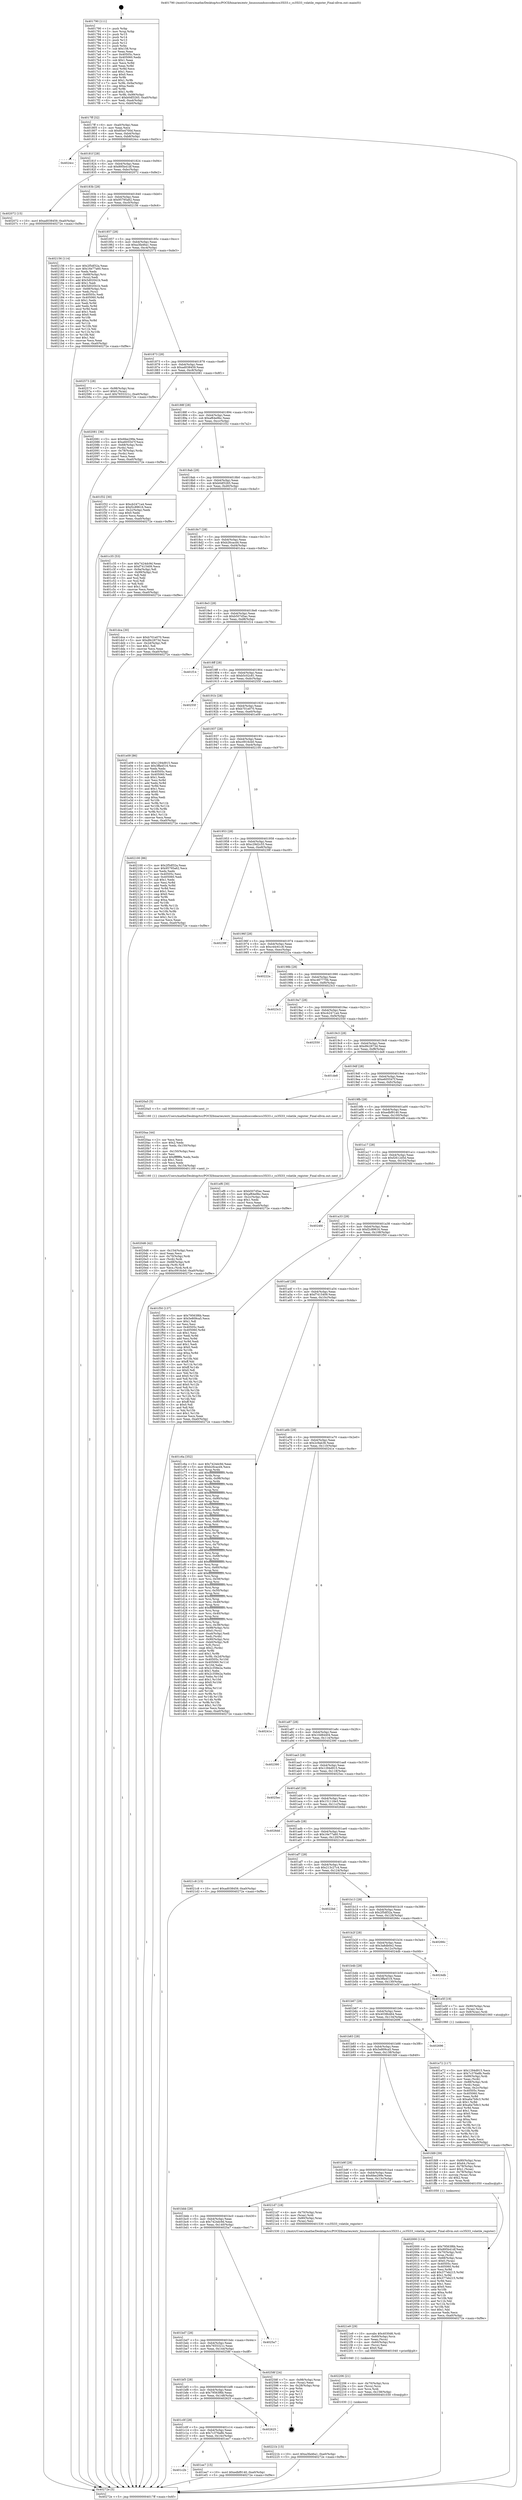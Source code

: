 digraph "0x401790" {
  label = "0x401790 (/mnt/c/Users/mathe/Desktop/tcc/POCII/binaries/extr_linuxsoundsoccodecscs35l33.c_cs35l33_volatile_register_Final-ollvm.out::main(0))"
  labelloc = "t"
  node[shape=record]

  Entry [label="",width=0.3,height=0.3,shape=circle,fillcolor=black,style=filled]
  "0x4017ff" [label="{
     0x4017ff [32]\l
     | [instrs]\l
     &nbsp;&nbsp;0x4017ff \<+6\>: mov -0xa0(%rbp),%eax\l
     &nbsp;&nbsp;0x401805 \<+2\>: mov %eax,%ecx\l
     &nbsp;&nbsp;0x401807 \<+6\>: sub $0x85e4700d,%ecx\l
     &nbsp;&nbsp;0x40180d \<+6\>: mov %eax,-0xb4(%rbp)\l
     &nbsp;&nbsp;0x401813 \<+6\>: mov %ecx,-0xb8(%rbp)\l
     &nbsp;&nbsp;0x401819 \<+6\>: je 00000000004024cc \<main+0xd3c\>\l
  }"]
  "0x4024cc" [label="{
     0x4024cc\l
  }", style=dashed]
  "0x40181f" [label="{
     0x40181f [28]\l
     | [instrs]\l
     &nbsp;&nbsp;0x40181f \<+5\>: jmp 0000000000401824 \<main+0x94\>\l
     &nbsp;&nbsp;0x401824 \<+6\>: mov -0xb4(%rbp),%eax\l
     &nbsp;&nbsp;0x40182a \<+5\>: sub $0x895b41df,%eax\l
     &nbsp;&nbsp;0x40182f \<+6\>: mov %eax,-0xbc(%rbp)\l
     &nbsp;&nbsp;0x401835 \<+6\>: je 0000000000402072 \<main+0x8e2\>\l
  }"]
  Exit [label="",width=0.3,height=0.3,shape=circle,fillcolor=black,style=filled,peripheries=2]
  "0x402072" [label="{
     0x402072 [15]\l
     | [instrs]\l
     &nbsp;&nbsp;0x402072 \<+10\>: movl $0xad038459,-0xa0(%rbp)\l
     &nbsp;&nbsp;0x40207c \<+5\>: jmp 000000000040272e \<main+0xf9e\>\l
  }"]
  "0x40183b" [label="{
     0x40183b [28]\l
     | [instrs]\l
     &nbsp;&nbsp;0x40183b \<+5\>: jmp 0000000000401840 \<main+0xb0\>\l
     &nbsp;&nbsp;0x401840 \<+6\>: mov -0xb4(%rbp),%eax\l
     &nbsp;&nbsp;0x401846 \<+5\>: sub $0x95795a62,%eax\l
     &nbsp;&nbsp;0x40184b \<+6\>: mov %eax,-0xc0(%rbp)\l
     &nbsp;&nbsp;0x401851 \<+6\>: je 0000000000402156 \<main+0x9c6\>\l
  }"]
  "0x40221b" [label="{
     0x40221b [15]\l
     | [instrs]\l
     &nbsp;&nbsp;0x40221b \<+10\>: movl $0xa3fa46a1,-0xa0(%rbp)\l
     &nbsp;&nbsp;0x402225 \<+5\>: jmp 000000000040272e \<main+0xf9e\>\l
  }"]
  "0x402156" [label="{
     0x402156 [114]\l
     | [instrs]\l
     &nbsp;&nbsp;0x402156 \<+5\>: mov $0x2f5df32a,%eax\l
     &nbsp;&nbsp;0x40215b \<+5\>: mov $0x16e77a60,%ecx\l
     &nbsp;&nbsp;0x402160 \<+2\>: xor %edx,%edx\l
     &nbsp;&nbsp;0x402162 \<+4\>: mov -0x68(%rbp),%rsi\l
     &nbsp;&nbsp;0x402166 \<+2\>: mov (%rsi),%edi\l
     &nbsp;&nbsp;0x402168 \<+6\>: add $0x5d02041b,%edi\l
     &nbsp;&nbsp;0x40216e \<+3\>: add $0x1,%edi\l
     &nbsp;&nbsp;0x402171 \<+6\>: sub $0x5d02041b,%edi\l
     &nbsp;&nbsp;0x402177 \<+4\>: mov -0x68(%rbp),%rsi\l
     &nbsp;&nbsp;0x40217b \<+2\>: mov %edi,(%rsi)\l
     &nbsp;&nbsp;0x40217d \<+7\>: mov 0x40505c,%edi\l
     &nbsp;&nbsp;0x402184 \<+8\>: mov 0x405060,%r8d\l
     &nbsp;&nbsp;0x40218c \<+3\>: sub $0x1,%edx\l
     &nbsp;&nbsp;0x40218f \<+3\>: mov %edi,%r9d\l
     &nbsp;&nbsp;0x402192 \<+3\>: add %edx,%r9d\l
     &nbsp;&nbsp;0x402195 \<+4\>: imul %r9d,%edi\l
     &nbsp;&nbsp;0x402199 \<+3\>: and $0x1,%edi\l
     &nbsp;&nbsp;0x40219c \<+3\>: cmp $0x0,%edi\l
     &nbsp;&nbsp;0x40219f \<+4\>: sete %r10b\l
     &nbsp;&nbsp;0x4021a3 \<+4\>: cmp $0xa,%r8d\l
     &nbsp;&nbsp;0x4021a7 \<+4\>: setl %r11b\l
     &nbsp;&nbsp;0x4021ab \<+3\>: mov %r10b,%bl\l
     &nbsp;&nbsp;0x4021ae \<+3\>: and %r11b,%bl\l
     &nbsp;&nbsp;0x4021b1 \<+3\>: xor %r11b,%r10b\l
     &nbsp;&nbsp;0x4021b4 \<+3\>: or %r10b,%bl\l
     &nbsp;&nbsp;0x4021b7 \<+3\>: test $0x1,%bl\l
     &nbsp;&nbsp;0x4021ba \<+3\>: cmovne %ecx,%eax\l
     &nbsp;&nbsp;0x4021bd \<+6\>: mov %eax,-0xa0(%rbp)\l
     &nbsp;&nbsp;0x4021c3 \<+5\>: jmp 000000000040272e \<main+0xf9e\>\l
  }"]
  "0x401857" [label="{
     0x401857 [28]\l
     | [instrs]\l
     &nbsp;&nbsp;0x401857 \<+5\>: jmp 000000000040185c \<main+0xcc\>\l
     &nbsp;&nbsp;0x40185c \<+6\>: mov -0xb4(%rbp),%eax\l
     &nbsp;&nbsp;0x401862 \<+5\>: sub $0xa3fa46a1,%eax\l
     &nbsp;&nbsp;0x401867 \<+6\>: mov %eax,-0xc4(%rbp)\l
     &nbsp;&nbsp;0x40186d \<+6\>: je 0000000000402573 \<main+0xde3\>\l
  }"]
  "0x402206" [label="{
     0x402206 [21]\l
     | [instrs]\l
     &nbsp;&nbsp;0x402206 \<+4\>: mov -0x70(%rbp),%rcx\l
     &nbsp;&nbsp;0x40220a \<+3\>: mov (%rcx),%rcx\l
     &nbsp;&nbsp;0x40220d \<+3\>: mov %rcx,%rdi\l
     &nbsp;&nbsp;0x402210 \<+6\>: mov %eax,-0x158(%rbp)\l
     &nbsp;&nbsp;0x402216 \<+5\>: call 0000000000401030 \<free@plt\>\l
     | [calls]\l
     &nbsp;&nbsp;0x401030 \{1\} (unknown)\l
  }"]
  "0x402573" [label="{
     0x402573 [28]\l
     | [instrs]\l
     &nbsp;&nbsp;0x402573 \<+7\>: mov -0x98(%rbp),%rax\l
     &nbsp;&nbsp;0x40257a \<+6\>: movl $0x0,(%rax)\l
     &nbsp;&nbsp;0x402580 \<+10\>: movl $0x7655321c,-0xa0(%rbp)\l
     &nbsp;&nbsp;0x40258a \<+5\>: jmp 000000000040272e \<main+0xf9e\>\l
  }"]
  "0x401873" [label="{
     0x401873 [28]\l
     | [instrs]\l
     &nbsp;&nbsp;0x401873 \<+5\>: jmp 0000000000401878 \<main+0xe8\>\l
     &nbsp;&nbsp;0x401878 \<+6\>: mov -0xb4(%rbp),%eax\l
     &nbsp;&nbsp;0x40187e \<+5\>: sub $0xad038459,%eax\l
     &nbsp;&nbsp;0x401883 \<+6\>: mov %eax,-0xc8(%rbp)\l
     &nbsp;&nbsp;0x401889 \<+6\>: je 0000000000402081 \<main+0x8f1\>\l
  }"]
  "0x4021e9" [label="{
     0x4021e9 [29]\l
     | [instrs]\l
     &nbsp;&nbsp;0x4021e9 \<+10\>: movabs $0x4030d6,%rdi\l
     &nbsp;&nbsp;0x4021f3 \<+4\>: mov -0x60(%rbp),%rcx\l
     &nbsp;&nbsp;0x4021f7 \<+2\>: mov %eax,(%rcx)\l
     &nbsp;&nbsp;0x4021f9 \<+4\>: mov -0x60(%rbp),%rcx\l
     &nbsp;&nbsp;0x4021fd \<+2\>: mov (%rcx),%esi\l
     &nbsp;&nbsp;0x4021ff \<+2\>: mov $0x0,%al\l
     &nbsp;&nbsp;0x402201 \<+5\>: call 0000000000401040 \<printf@plt\>\l
     | [calls]\l
     &nbsp;&nbsp;0x401040 \{1\} (unknown)\l
  }"]
  "0x402081" [label="{
     0x402081 [36]\l
     | [instrs]\l
     &nbsp;&nbsp;0x402081 \<+5\>: mov $0x6fee299e,%eax\l
     &nbsp;&nbsp;0x402086 \<+5\>: mov $0xe605547f,%ecx\l
     &nbsp;&nbsp;0x40208b \<+4\>: mov -0x68(%rbp),%rdx\l
     &nbsp;&nbsp;0x40208f \<+2\>: mov (%rdx),%esi\l
     &nbsp;&nbsp;0x402091 \<+4\>: mov -0x78(%rbp),%rdx\l
     &nbsp;&nbsp;0x402095 \<+2\>: cmp (%rdx),%esi\l
     &nbsp;&nbsp;0x402097 \<+3\>: cmovl %ecx,%eax\l
     &nbsp;&nbsp;0x40209a \<+6\>: mov %eax,-0xa0(%rbp)\l
     &nbsp;&nbsp;0x4020a0 \<+5\>: jmp 000000000040272e \<main+0xf9e\>\l
  }"]
  "0x40188f" [label="{
     0x40188f [28]\l
     | [instrs]\l
     &nbsp;&nbsp;0x40188f \<+5\>: jmp 0000000000401894 \<main+0x104\>\l
     &nbsp;&nbsp;0x401894 \<+6\>: mov -0xb4(%rbp),%eax\l
     &nbsp;&nbsp;0x40189a \<+5\>: sub $0xaf64e9bc,%eax\l
     &nbsp;&nbsp;0x40189f \<+6\>: mov %eax,-0xcc(%rbp)\l
     &nbsp;&nbsp;0x4018a5 \<+6\>: je 0000000000401f32 \<main+0x7a2\>\l
  }"]
  "0x4020d6" [label="{
     0x4020d6 [42]\l
     | [instrs]\l
     &nbsp;&nbsp;0x4020d6 \<+6\>: mov -0x154(%rbp),%ecx\l
     &nbsp;&nbsp;0x4020dc \<+3\>: imul %eax,%ecx\l
     &nbsp;&nbsp;0x4020df \<+4\>: mov -0x70(%rbp),%rdi\l
     &nbsp;&nbsp;0x4020e3 \<+3\>: mov (%rdi),%rdi\l
     &nbsp;&nbsp;0x4020e6 \<+4\>: mov -0x68(%rbp),%r8\l
     &nbsp;&nbsp;0x4020ea \<+3\>: movslq (%r8),%r8\l
     &nbsp;&nbsp;0x4020ed \<+4\>: mov %ecx,(%rdi,%r8,4)\l
     &nbsp;&nbsp;0x4020f1 \<+10\>: movl $0xc0916cb0,-0xa0(%rbp)\l
     &nbsp;&nbsp;0x4020fb \<+5\>: jmp 000000000040272e \<main+0xf9e\>\l
  }"]
  "0x401f32" [label="{
     0x401f32 [30]\l
     | [instrs]\l
     &nbsp;&nbsp;0x401f32 \<+5\>: mov $0xcb2471a4,%eax\l
     &nbsp;&nbsp;0x401f37 \<+5\>: mov $0xf2c89616,%ecx\l
     &nbsp;&nbsp;0x401f3c \<+3\>: mov -0x2c(%rbp),%edx\l
     &nbsp;&nbsp;0x401f3f \<+3\>: cmp $0x0,%edx\l
     &nbsp;&nbsp;0x401f42 \<+3\>: cmove %ecx,%eax\l
     &nbsp;&nbsp;0x401f45 \<+6\>: mov %eax,-0xa0(%rbp)\l
     &nbsp;&nbsp;0x401f4b \<+5\>: jmp 000000000040272e \<main+0xf9e\>\l
  }"]
  "0x4018ab" [label="{
     0x4018ab [28]\l
     | [instrs]\l
     &nbsp;&nbsp;0x4018ab \<+5\>: jmp 00000000004018b0 \<main+0x120\>\l
     &nbsp;&nbsp;0x4018b0 \<+6\>: mov -0xb4(%rbp),%eax\l
     &nbsp;&nbsp;0x4018b6 \<+5\>: sub $0xb0df3265,%eax\l
     &nbsp;&nbsp;0x4018bb \<+6\>: mov %eax,-0xd0(%rbp)\l
     &nbsp;&nbsp;0x4018c1 \<+6\>: je 0000000000401c35 \<main+0x4a5\>\l
  }"]
  "0x4020aa" [label="{
     0x4020aa [44]\l
     | [instrs]\l
     &nbsp;&nbsp;0x4020aa \<+2\>: xor %ecx,%ecx\l
     &nbsp;&nbsp;0x4020ac \<+5\>: mov $0x2,%edx\l
     &nbsp;&nbsp;0x4020b1 \<+6\>: mov %edx,-0x150(%rbp)\l
     &nbsp;&nbsp;0x4020b7 \<+1\>: cltd\l
     &nbsp;&nbsp;0x4020b8 \<+6\>: mov -0x150(%rbp),%esi\l
     &nbsp;&nbsp;0x4020be \<+2\>: idiv %esi\l
     &nbsp;&nbsp;0x4020c0 \<+6\>: imul $0xfffffffe,%edx,%edx\l
     &nbsp;&nbsp;0x4020c6 \<+3\>: sub $0x1,%ecx\l
     &nbsp;&nbsp;0x4020c9 \<+2\>: sub %ecx,%edx\l
     &nbsp;&nbsp;0x4020cb \<+6\>: mov %edx,-0x154(%rbp)\l
     &nbsp;&nbsp;0x4020d1 \<+5\>: call 0000000000401160 \<next_i\>\l
     | [calls]\l
     &nbsp;&nbsp;0x401160 \{1\} (/mnt/c/Users/mathe/Desktop/tcc/POCII/binaries/extr_linuxsoundsoccodecscs35l33.c_cs35l33_volatile_register_Final-ollvm.out::next_i)\l
  }"]
  "0x401c35" [label="{
     0x401c35 [53]\l
     | [instrs]\l
     &nbsp;&nbsp;0x401c35 \<+5\>: mov $0x7424dc9d,%eax\l
     &nbsp;&nbsp;0x401c3a \<+5\>: mov $0xf7415409,%ecx\l
     &nbsp;&nbsp;0x401c3f \<+6\>: mov -0x9a(%rbp),%dl\l
     &nbsp;&nbsp;0x401c45 \<+7\>: mov -0x99(%rbp),%sil\l
     &nbsp;&nbsp;0x401c4c \<+3\>: mov %dl,%dil\l
     &nbsp;&nbsp;0x401c4f \<+3\>: and %sil,%dil\l
     &nbsp;&nbsp;0x401c52 \<+3\>: xor %sil,%dl\l
     &nbsp;&nbsp;0x401c55 \<+3\>: or %dl,%dil\l
     &nbsp;&nbsp;0x401c58 \<+4\>: test $0x1,%dil\l
     &nbsp;&nbsp;0x401c5c \<+3\>: cmovne %ecx,%eax\l
     &nbsp;&nbsp;0x401c5f \<+6\>: mov %eax,-0xa0(%rbp)\l
     &nbsp;&nbsp;0x401c65 \<+5\>: jmp 000000000040272e \<main+0xf9e\>\l
  }"]
  "0x4018c7" [label="{
     0x4018c7 [28]\l
     | [instrs]\l
     &nbsp;&nbsp;0x4018c7 \<+5\>: jmp 00000000004018cc \<main+0x13c\>\l
     &nbsp;&nbsp;0x4018cc \<+6\>: mov -0xb4(%rbp),%eax\l
     &nbsp;&nbsp;0x4018d2 \<+5\>: sub $0xb26cacd4,%eax\l
     &nbsp;&nbsp;0x4018d7 \<+6\>: mov %eax,-0xd4(%rbp)\l
     &nbsp;&nbsp;0x4018dd \<+6\>: je 0000000000401dca \<main+0x63a\>\l
  }"]
  "0x40272e" [label="{
     0x40272e [5]\l
     | [instrs]\l
     &nbsp;&nbsp;0x40272e \<+5\>: jmp 00000000004017ff \<main+0x6f\>\l
  }"]
  "0x401790" [label="{
     0x401790 [111]\l
     | [instrs]\l
     &nbsp;&nbsp;0x401790 \<+1\>: push %rbp\l
     &nbsp;&nbsp;0x401791 \<+3\>: mov %rsp,%rbp\l
     &nbsp;&nbsp;0x401794 \<+2\>: push %r15\l
     &nbsp;&nbsp;0x401796 \<+2\>: push %r14\l
     &nbsp;&nbsp;0x401798 \<+2\>: push %r13\l
     &nbsp;&nbsp;0x40179a \<+2\>: push %r12\l
     &nbsp;&nbsp;0x40179c \<+1\>: push %rbx\l
     &nbsp;&nbsp;0x40179d \<+7\>: sub $0x158,%rsp\l
     &nbsp;&nbsp;0x4017a4 \<+2\>: xor %eax,%eax\l
     &nbsp;&nbsp;0x4017a6 \<+7\>: mov 0x40505c,%ecx\l
     &nbsp;&nbsp;0x4017ad \<+7\>: mov 0x405060,%edx\l
     &nbsp;&nbsp;0x4017b4 \<+3\>: sub $0x1,%eax\l
     &nbsp;&nbsp;0x4017b7 \<+3\>: mov %ecx,%r8d\l
     &nbsp;&nbsp;0x4017ba \<+3\>: add %eax,%r8d\l
     &nbsp;&nbsp;0x4017bd \<+4\>: imul %r8d,%ecx\l
     &nbsp;&nbsp;0x4017c1 \<+3\>: and $0x1,%ecx\l
     &nbsp;&nbsp;0x4017c4 \<+3\>: cmp $0x0,%ecx\l
     &nbsp;&nbsp;0x4017c7 \<+4\>: sete %r9b\l
     &nbsp;&nbsp;0x4017cb \<+4\>: and $0x1,%r9b\l
     &nbsp;&nbsp;0x4017cf \<+7\>: mov %r9b,-0x9a(%rbp)\l
     &nbsp;&nbsp;0x4017d6 \<+3\>: cmp $0xa,%edx\l
     &nbsp;&nbsp;0x4017d9 \<+4\>: setl %r9b\l
     &nbsp;&nbsp;0x4017dd \<+4\>: and $0x1,%r9b\l
     &nbsp;&nbsp;0x4017e1 \<+7\>: mov %r9b,-0x99(%rbp)\l
     &nbsp;&nbsp;0x4017e8 \<+10\>: movl $0xb0df3265,-0xa0(%rbp)\l
     &nbsp;&nbsp;0x4017f2 \<+6\>: mov %edi,-0xa4(%rbp)\l
     &nbsp;&nbsp;0x4017f8 \<+7\>: mov %rsi,-0xb0(%rbp)\l
  }"]
  "0x402000" [label="{
     0x402000 [114]\l
     | [instrs]\l
     &nbsp;&nbsp;0x402000 \<+5\>: mov $0x79563f6b,%ecx\l
     &nbsp;&nbsp;0x402005 \<+5\>: mov $0x895b41df,%edx\l
     &nbsp;&nbsp;0x40200a \<+4\>: mov -0x70(%rbp),%rdi\l
     &nbsp;&nbsp;0x40200e \<+3\>: mov %rax,(%rdi)\l
     &nbsp;&nbsp;0x402011 \<+4\>: mov -0x68(%rbp),%rax\l
     &nbsp;&nbsp;0x402015 \<+6\>: movl $0x0,(%rax)\l
     &nbsp;&nbsp;0x40201b \<+7\>: mov 0x40505c,%esi\l
     &nbsp;&nbsp;0x402022 \<+8\>: mov 0x405060,%r8d\l
     &nbsp;&nbsp;0x40202a \<+3\>: mov %esi,%r9d\l
     &nbsp;&nbsp;0x40202d \<+7\>: add $0x377eb215,%r9d\l
     &nbsp;&nbsp;0x402034 \<+4\>: sub $0x1,%r9d\l
     &nbsp;&nbsp;0x402038 \<+7\>: sub $0x377eb215,%r9d\l
     &nbsp;&nbsp;0x40203f \<+4\>: imul %r9d,%esi\l
     &nbsp;&nbsp;0x402043 \<+3\>: and $0x1,%esi\l
     &nbsp;&nbsp;0x402046 \<+3\>: cmp $0x0,%esi\l
     &nbsp;&nbsp;0x402049 \<+4\>: sete %r10b\l
     &nbsp;&nbsp;0x40204d \<+4\>: cmp $0xa,%r8d\l
     &nbsp;&nbsp;0x402051 \<+4\>: setl %r11b\l
     &nbsp;&nbsp;0x402055 \<+3\>: mov %r10b,%bl\l
     &nbsp;&nbsp;0x402058 \<+3\>: and %r11b,%bl\l
     &nbsp;&nbsp;0x40205b \<+3\>: xor %r11b,%r10b\l
     &nbsp;&nbsp;0x40205e \<+3\>: or %r10b,%bl\l
     &nbsp;&nbsp;0x402061 \<+3\>: test $0x1,%bl\l
     &nbsp;&nbsp;0x402064 \<+3\>: cmovne %edx,%ecx\l
     &nbsp;&nbsp;0x402067 \<+6\>: mov %ecx,-0xa0(%rbp)\l
     &nbsp;&nbsp;0x40206d \<+5\>: jmp 000000000040272e \<main+0xf9e\>\l
  }"]
  "0x401dca" [label="{
     0x401dca [30]\l
     | [instrs]\l
     &nbsp;&nbsp;0x401dca \<+5\>: mov $0xb701e070,%eax\l
     &nbsp;&nbsp;0x401dcf \<+5\>: mov $0xd9c2873d,%ecx\l
     &nbsp;&nbsp;0x401dd4 \<+3\>: mov -0x2d(%rbp),%dl\l
     &nbsp;&nbsp;0x401dd7 \<+3\>: test $0x1,%dl\l
     &nbsp;&nbsp;0x401dda \<+3\>: cmovne %ecx,%eax\l
     &nbsp;&nbsp;0x401ddd \<+6\>: mov %eax,-0xa0(%rbp)\l
     &nbsp;&nbsp;0x401de3 \<+5\>: jmp 000000000040272e \<main+0xf9e\>\l
  }"]
  "0x4018e3" [label="{
     0x4018e3 [28]\l
     | [instrs]\l
     &nbsp;&nbsp;0x4018e3 \<+5\>: jmp 00000000004018e8 \<main+0x158\>\l
     &nbsp;&nbsp;0x4018e8 \<+6\>: mov -0xb4(%rbp),%eax\l
     &nbsp;&nbsp;0x4018ee \<+5\>: sub $0xb507d5ac,%eax\l
     &nbsp;&nbsp;0x4018f3 \<+6\>: mov %eax,-0xd8(%rbp)\l
     &nbsp;&nbsp;0x4018f9 \<+6\>: je 0000000000401f14 \<main+0x784\>\l
  }"]
  "0x401c2b" [label="{
     0x401c2b\l
  }", style=dashed]
  "0x401f14" [label="{
     0x401f14\l
  }", style=dashed]
  "0x4018ff" [label="{
     0x4018ff [28]\l
     | [instrs]\l
     &nbsp;&nbsp;0x4018ff \<+5\>: jmp 0000000000401904 \<main+0x174\>\l
     &nbsp;&nbsp;0x401904 \<+6\>: mov -0xb4(%rbp),%eax\l
     &nbsp;&nbsp;0x40190a \<+5\>: sub $0xb5c02c81,%eax\l
     &nbsp;&nbsp;0x40190f \<+6\>: mov %eax,-0xdc(%rbp)\l
     &nbsp;&nbsp;0x401915 \<+6\>: je 000000000040255f \<main+0xdcf\>\l
  }"]
  "0x401ee7" [label="{
     0x401ee7 [15]\l
     | [instrs]\l
     &nbsp;&nbsp;0x401ee7 \<+10\>: movl $0xedbf9140,-0xa0(%rbp)\l
     &nbsp;&nbsp;0x401ef1 \<+5\>: jmp 000000000040272e \<main+0xf9e\>\l
  }"]
  "0x40255f" [label="{
     0x40255f\l
  }", style=dashed]
  "0x40191b" [label="{
     0x40191b [28]\l
     | [instrs]\l
     &nbsp;&nbsp;0x40191b \<+5\>: jmp 0000000000401920 \<main+0x190\>\l
     &nbsp;&nbsp;0x401920 \<+6\>: mov -0xb4(%rbp),%eax\l
     &nbsp;&nbsp;0x401926 \<+5\>: sub $0xb701e070,%eax\l
     &nbsp;&nbsp;0x40192b \<+6\>: mov %eax,-0xe0(%rbp)\l
     &nbsp;&nbsp;0x401931 \<+6\>: je 0000000000401e09 \<main+0x679\>\l
  }"]
  "0x401c0f" [label="{
     0x401c0f [28]\l
     | [instrs]\l
     &nbsp;&nbsp;0x401c0f \<+5\>: jmp 0000000000401c14 \<main+0x484\>\l
     &nbsp;&nbsp;0x401c14 \<+6\>: mov -0xb4(%rbp),%eax\l
     &nbsp;&nbsp;0x401c1a \<+5\>: sub $0x7c376a8b,%eax\l
     &nbsp;&nbsp;0x401c1f \<+6\>: mov %eax,-0x14c(%rbp)\l
     &nbsp;&nbsp;0x401c25 \<+6\>: je 0000000000401ee7 \<main+0x757\>\l
  }"]
  "0x401e09" [label="{
     0x401e09 [86]\l
     | [instrs]\l
     &nbsp;&nbsp;0x401e09 \<+5\>: mov $0x1294d915,%eax\l
     &nbsp;&nbsp;0x401e0e \<+5\>: mov $0x3ffa4516,%ecx\l
     &nbsp;&nbsp;0x401e13 \<+2\>: xor %edx,%edx\l
     &nbsp;&nbsp;0x401e15 \<+7\>: mov 0x40505c,%esi\l
     &nbsp;&nbsp;0x401e1c \<+7\>: mov 0x405060,%edi\l
     &nbsp;&nbsp;0x401e23 \<+3\>: sub $0x1,%edx\l
     &nbsp;&nbsp;0x401e26 \<+3\>: mov %esi,%r8d\l
     &nbsp;&nbsp;0x401e29 \<+3\>: add %edx,%r8d\l
     &nbsp;&nbsp;0x401e2c \<+4\>: imul %r8d,%esi\l
     &nbsp;&nbsp;0x401e30 \<+3\>: and $0x1,%esi\l
     &nbsp;&nbsp;0x401e33 \<+3\>: cmp $0x0,%esi\l
     &nbsp;&nbsp;0x401e36 \<+4\>: sete %r9b\l
     &nbsp;&nbsp;0x401e3a \<+3\>: cmp $0xa,%edi\l
     &nbsp;&nbsp;0x401e3d \<+4\>: setl %r10b\l
     &nbsp;&nbsp;0x401e41 \<+3\>: mov %r9b,%r11b\l
     &nbsp;&nbsp;0x401e44 \<+3\>: and %r10b,%r11b\l
     &nbsp;&nbsp;0x401e47 \<+3\>: xor %r10b,%r9b\l
     &nbsp;&nbsp;0x401e4a \<+3\>: or %r9b,%r11b\l
     &nbsp;&nbsp;0x401e4d \<+4\>: test $0x1,%r11b\l
     &nbsp;&nbsp;0x401e51 \<+3\>: cmovne %ecx,%eax\l
     &nbsp;&nbsp;0x401e54 \<+6\>: mov %eax,-0xa0(%rbp)\l
     &nbsp;&nbsp;0x401e5a \<+5\>: jmp 000000000040272e \<main+0xf9e\>\l
  }"]
  "0x401937" [label="{
     0x401937 [28]\l
     | [instrs]\l
     &nbsp;&nbsp;0x401937 \<+5\>: jmp 000000000040193c \<main+0x1ac\>\l
     &nbsp;&nbsp;0x40193c \<+6\>: mov -0xb4(%rbp),%eax\l
     &nbsp;&nbsp;0x401942 \<+5\>: sub $0xc0916cb0,%eax\l
     &nbsp;&nbsp;0x401947 \<+6\>: mov %eax,-0xe4(%rbp)\l
     &nbsp;&nbsp;0x40194d \<+6\>: je 0000000000402100 \<main+0x970\>\l
  }"]
  "0x402625" [label="{
     0x402625\l
  }", style=dashed]
  "0x402100" [label="{
     0x402100 [86]\l
     | [instrs]\l
     &nbsp;&nbsp;0x402100 \<+5\>: mov $0x2f5df32a,%eax\l
     &nbsp;&nbsp;0x402105 \<+5\>: mov $0x95795a62,%ecx\l
     &nbsp;&nbsp;0x40210a \<+2\>: xor %edx,%edx\l
     &nbsp;&nbsp;0x40210c \<+7\>: mov 0x40505c,%esi\l
     &nbsp;&nbsp;0x402113 \<+7\>: mov 0x405060,%edi\l
     &nbsp;&nbsp;0x40211a \<+3\>: sub $0x1,%edx\l
     &nbsp;&nbsp;0x40211d \<+3\>: mov %esi,%r8d\l
     &nbsp;&nbsp;0x402120 \<+3\>: add %edx,%r8d\l
     &nbsp;&nbsp;0x402123 \<+4\>: imul %r8d,%esi\l
     &nbsp;&nbsp;0x402127 \<+3\>: and $0x1,%esi\l
     &nbsp;&nbsp;0x40212a \<+3\>: cmp $0x0,%esi\l
     &nbsp;&nbsp;0x40212d \<+4\>: sete %r9b\l
     &nbsp;&nbsp;0x402131 \<+3\>: cmp $0xa,%edi\l
     &nbsp;&nbsp;0x402134 \<+4\>: setl %r10b\l
     &nbsp;&nbsp;0x402138 \<+3\>: mov %r9b,%r11b\l
     &nbsp;&nbsp;0x40213b \<+3\>: and %r10b,%r11b\l
     &nbsp;&nbsp;0x40213e \<+3\>: xor %r10b,%r9b\l
     &nbsp;&nbsp;0x402141 \<+3\>: or %r9b,%r11b\l
     &nbsp;&nbsp;0x402144 \<+4\>: test $0x1,%r11b\l
     &nbsp;&nbsp;0x402148 \<+3\>: cmovne %ecx,%eax\l
     &nbsp;&nbsp;0x40214b \<+6\>: mov %eax,-0xa0(%rbp)\l
     &nbsp;&nbsp;0x402151 \<+5\>: jmp 000000000040272e \<main+0xf9e\>\l
  }"]
  "0x401953" [label="{
     0x401953 [28]\l
     | [instrs]\l
     &nbsp;&nbsp;0x401953 \<+5\>: jmp 0000000000401958 \<main+0x1c8\>\l
     &nbsp;&nbsp;0x401958 \<+6\>: mov -0xb4(%rbp),%eax\l
     &nbsp;&nbsp;0x40195e \<+5\>: sub $0xc29d2c55,%eax\l
     &nbsp;&nbsp;0x401963 \<+6\>: mov %eax,-0xe8(%rbp)\l
     &nbsp;&nbsp;0x401969 \<+6\>: je 000000000040239f \<main+0xc0f\>\l
  }"]
  "0x401bf3" [label="{
     0x401bf3 [28]\l
     | [instrs]\l
     &nbsp;&nbsp;0x401bf3 \<+5\>: jmp 0000000000401bf8 \<main+0x468\>\l
     &nbsp;&nbsp;0x401bf8 \<+6\>: mov -0xb4(%rbp),%eax\l
     &nbsp;&nbsp;0x401bfe \<+5\>: sub $0x79563f6b,%eax\l
     &nbsp;&nbsp;0x401c03 \<+6\>: mov %eax,-0x148(%rbp)\l
     &nbsp;&nbsp;0x401c09 \<+6\>: je 0000000000402625 \<main+0xe95\>\l
  }"]
  "0x40239f" [label="{
     0x40239f\l
  }", style=dashed]
  "0x40196f" [label="{
     0x40196f [28]\l
     | [instrs]\l
     &nbsp;&nbsp;0x40196f \<+5\>: jmp 0000000000401974 \<main+0x1e4\>\l
     &nbsp;&nbsp;0x401974 \<+6\>: mov -0xb4(%rbp),%eax\l
     &nbsp;&nbsp;0x40197a \<+5\>: sub $0xc44c61c8,%eax\l
     &nbsp;&nbsp;0x40197f \<+6\>: mov %eax,-0xec(%rbp)\l
     &nbsp;&nbsp;0x401985 \<+6\>: je 000000000040222a \<main+0xa9a\>\l
  }"]
  "0x40258f" [label="{
     0x40258f [24]\l
     | [instrs]\l
     &nbsp;&nbsp;0x40258f \<+7\>: mov -0x98(%rbp),%rax\l
     &nbsp;&nbsp;0x402596 \<+2\>: mov (%rax),%eax\l
     &nbsp;&nbsp;0x402598 \<+4\>: lea -0x28(%rbp),%rsp\l
     &nbsp;&nbsp;0x40259c \<+1\>: pop %rbx\l
     &nbsp;&nbsp;0x40259d \<+2\>: pop %r12\l
     &nbsp;&nbsp;0x40259f \<+2\>: pop %r13\l
     &nbsp;&nbsp;0x4025a1 \<+2\>: pop %r14\l
     &nbsp;&nbsp;0x4025a3 \<+2\>: pop %r15\l
     &nbsp;&nbsp;0x4025a5 \<+1\>: pop %rbp\l
     &nbsp;&nbsp;0x4025a6 \<+1\>: ret\l
  }"]
  "0x40222a" [label="{
     0x40222a\l
  }", style=dashed]
  "0x40198b" [label="{
     0x40198b [28]\l
     | [instrs]\l
     &nbsp;&nbsp;0x40198b \<+5\>: jmp 0000000000401990 \<main+0x200\>\l
     &nbsp;&nbsp;0x401990 \<+6\>: mov -0xb4(%rbp),%eax\l
     &nbsp;&nbsp;0x401996 \<+5\>: sub $0xc467770b,%eax\l
     &nbsp;&nbsp;0x40199b \<+6\>: mov %eax,-0xf0(%rbp)\l
     &nbsp;&nbsp;0x4019a1 \<+6\>: je 00000000004023c3 \<main+0xc33\>\l
  }"]
  "0x401bd7" [label="{
     0x401bd7 [28]\l
     | [instrs]\l
     &nbsp;&nbsp;0x401bd7 \<+5\>: jmp 0000000000401bdc \<main+0x44c\>\l
     &nbsp;&nbsp;0x401bdc \<+6\>: mov -0xb4(%rbp),%eax\l
     &nbsp;&nbsp;0x401be2 \<+5\>: sub $0x7655321c,%eax\l
     &nbsp;&nbsp;0x401be7 \<+6\>: mov %eax,-0x144(%rbp)\l
     &nbsp;&nbsp;0x401bed \<+6\>: je 000000000040258f \<main+0xdff\>\l
  }"]
  "0x4023c3" [label="{
     0x4023c3\l
  }", style=dashed]
  "0x4019a7" [label="{
     0x4019a7 [28]\l
     | [instrs]\l
     &nbsp;&nbsp;0x4019a7 \<+5\>: jmp 00000000004019ac \<main+0x21c\>\l
     &nbsp;&nbsp;0x4019ac \<+6\>: mov -0xb4(%rbp),%eax\l
     &nbsp;&nbsp;0x4019b2 \<+5\>: sub $0xcb2471a4,%eax\l
     &nbsp;&nbsp;0x4019b7 \<+6\>: mov %eax,-0xf4(%rbp)\l
     &nbsp;&nbsp;0x4019bd \<+6\>: je 0000000000402550 \<main+0xdc0\>\l
  }"]
  "0x4025a7" [label="{
     0x4025a7\l
  }", style=dashed]
  "0x402550" [label="{
     0x402550\l
  }", style=dashed]
  "0x4019c3" [label="{
     0x4019c3 [28]\l
     | [instrs]\l
     &nbsp;&nbsp;0x4019c3 \<+5\>: jmp 00000000004019c8 \<main+0x238\>\l
     &nbsp;&nbsp;0x4019c8 \<+6\>: mov -0xb4(%rbp),%eax\l
     &nbsp;&nbsp;0x4019ce \<+5\>: sub $0xd9c2873d,%eax\l
     &nbsp;&nbsp;0x4019d3 \<+6\>: mov %eax,-0xf8(%rbp)\l
     &nbsp;&nbsp;0x4019d9 \<+6\>: je 0000000000401de8 \<main+0x658\>\l
  }"]
  "0x401bbb" [label="{
     0x401bbb [28]\l
     | [instrs]\l
     &nbsp;&nbsp;0x401bbb \<+5\>: jmp 0000000000401bc0 \<main+0x430\>\l
     &nbsp;&nbsp;0x401bc0 \<+6\>: mov -0xb4(%rbp),%eax\l
     &nbsp;&nbsp;0x401bc6 \<+5\>: sub $0x7424dc9d,%eax\l
     &nbsp;&nbsp;0x401bcb \<+6\>: mov %eax,-0x140(%rbp)\l
     &nbsp;&nbsp;0x401bd1 \<+6\>: je 00000000004025a7 \<main+0xe17\>\l
  }"]
  "0x401de8" [label="{
     0x401de8\l
  }", style=dashed]
  "0x4019df" [label="{
     0x4019df [28]\l
     | [instrs]\l
     &nbsp;&nbsp;0x4019df \<+5\>: jmp 00000000004019e4 \<main+0x254\>\l
     &nbsp;&nbsp;0x4019e4 \<+6\>: mov -0xb4(%rbp),%eax\l
     &nbsp;&nbsp;0x4019ea \<+5\>: sub $0xe605547f,%eax\l
     &nbsp;&nbsp;0x4019ef \<+6\>: mov %eax,-0xfc(%rbp)\l
     &nbsp;&nbsp;0x4019f5 \<+6\>: je 00000000004020a5 \<main+0x915\>\l
  }"]
  "0x4021d7" [label="{
     0x4021d7 [18]\l
     | [instrs]\l
     &nbsp;&nbsp;0x4021d7 \<+4\>: mov -0x70(%rbp),%rax\l
     &nbsp;&nbsp;0x4021db \<+3\>: mov (%rax),%rdi\l
     &nbsp;&nbsp;0x4021de \<+4\>: mov -0x80(%rbp),%rax\l
     &nbsp;&nbsp;0x4021e2 \<+2\>: mov (%rax),%esi\l
     &nbsp;&nbsp;0x4021e4 \<+5\>: call 0000000000401530 \<cs35l33_volatile_register\>\l
     | [calls]\l
     &nbsp;&nbsp;0x401530 \{1\} (/mnt/c/Users/mathe/Desktop/tcc/POCII/binaries/extr_linuxsoundsoccodecscs35l33.c_cs35l33_volatile_register_Final-ollvm.out::cs35l33_volatile_register)\l
  }"]
  "0x4020a5" [label="{
     0x4020a5 [5]\l
     | [instrs]\l
     &nbsp;&nbsp;0x4020a5 \<+5\>: call 0000000000401160 \<next_i\>\l
     | [calls]\l
     &nbsp;&nbsp;0x401160 \{1\} (/mnt/c/Users/mathe/Desktop/tcc/POCII/binaries/extr_linuxsoundsoccodecscs35l33.c_cs35l33_volatile_register_Final-ollvm.out::next_i)\l
  }"]
  "0x4019fb" [label="{
     0x4019fb [28]\l
     | [instrs]\l
     &nbsp;&nbsp;0x4019fb \<+5\>: jmp 0000000000401a00 \<main+0x270\>\l
     &nbsp;&nbsp;0x401a00 \<+6\>: mov -0xb4(%rbp),%eax\l
     &nbsp;&nbsp;0x401a06 \<+5\>: sub $0xedbf9140,%eax\l
     &nbsp;&nbsp;0x401a0b \<+6\>: mov %eax,-0x100(%rbp)\l
     &nbsp;&nbsp;0x401a11 \<+6\>: je 0000000000401ef6 \<main+0x766\>\l
  }"]
  "0x401b9f" [label="{
     0x401b9f [28]\l
     | [instrs]\l
     &nbsp;&nbsp;0x401b9f \<+5\>: jmp 0000000000401ba4 \<main+0x414\>\l
     &nbsp;&nbsp;0x401ba4 \<+6\>: mov -0xb4(%rbp),%eax\l
     &nbsp;&nbsp;0x401baa \<+5\>: sub $0x6fee299e,%eax\l
     &nbsp;&nbsp;0x401baf \<+6\>: mov %eax,-0x13c(%rbp)\l
     &nbsp;&nbsp;0x401bb5 \<+6\>: je 00000000004021d7 \<main+0xa47\>\l
  }"]
  "0x401ef6" [label="{
     0x401ef6 [30]\l
     | [instrs]\l
     &nbsp;&nbsp;0x401ef6 \<+5\>: mov $0xb507d5ac,%eax\l
     &nbsp;&nbsp;0x401efb \<+5\>: mov $0xaf64e9bc,%ecx\l
     &nbsp;&nbsp;0x401f00 \<+3\>: mov -0x2c(%rbp),%edx\l
     &nbsp;&nbsp;0x401f03 \<+3\>: cmp $0x1,%edx\l
     &nbsp;&nbsp;0x401f06 \<+3\>: cmovl %ecx,%eax\l
     &nbsp;&nbsp;0x401f09 \<+6\>: mov %eax,-0xa0(%rbp)\l
     &nbsp;&nbsp;0x401f0f \<+5\>: jmp 000000000040272e \<main+0xf9e\>\l
  }"]
  "0x401a17" [label="{
     0x401a17 [28]\l
     | [instrs]\l
     &nbsp;&nbsp;0x401a17 \<+5\>: jmp 0000000000401a1c \<main+0x28c\>\l
     &nbsp;&nbsp;0x401a1c \<+6\>: mov -0xb4(%rbp),%eax\l
     &nbsp;&nbsp;0x401a22 \<+5\>: sub $0xf2612d5d,%eax\l
     &nbsp;&nbsp;0x401a27 \<+6\>: mov %eax,-0x104(%rbp)\l
     &nbsp;&nbsp;0x401a2d \<+6\>: je 00000000004024fd \<main+0xd6d\>\l
  }"]
  "0x401fd9" [label="{
     0x401fd9 [39]\l
     | [instrs]\l
     &nbsp;&nbsp;0x401fd9 \<+4\>: mov -0x80(%rbp),%rax\l
     &nbsp;&nbsp;0x401fdd \<+6\>: movl $0x64,(%rax)\l
     &nbsp;&nbsp;0x401fe3 \<+4\>: mov -0x78(%rbp),%rax\l
     &nbsp;&nbsp;0x401fe7 \<+6\>: movl $0x1,(%rax)\l
     &nbsp;&nbsp;0x401fed \<+4\>: mov -0x78(%rbp),%rax\l
     &nbsp;&nbsp;0x401ff1 \<+3\>: movslq (%rax),%rax\l
     &nbsp;&nbsp;0x401ff4 \<+4\>: shl $0x2,%rax\l
     &nbsp;&nbsp;0x401ff8 \<+3\>: mov %rax,%rdi\l
     &nbsp;&nbsp;0x401ffb \<+5\>: call 0000000000401050 \<malloc@plt\>\l
     | [calls]\l
     &nbsp;&nbsp;0x401050 \{1\} (unknown)\l
  }"]
  "0x4024fd" [label="{
     0x4024fd\l
  }", style=dashed]
  "0x401a33" [label="{
     0x401a33 [28]\l
     | [instrs]\l
     &nbsp;&nbsp;0x401a33 \<+5\>: jmp 0000000000401a38 \<main+0x2a8\>\l
     &nbsp;&nbsp;0x401a38 \<+6\>: mov -0xb4(%rbp),%eax\l
     &nbsp;&nbsp;0x401a3e \<+5\>: sub $0xf2c89616,%eax\l
     &nbsp;&nbsp;0x401a43 \<+6\>: mov %eax,-0x108(%rbp)\l
     &nbsp;&nbsp;0x401a49 \<+6\>: je 0000000000401f50 \<main+0x7c0\>\l
  }"]
  "0x401b83" [label="{
     0x401b83 [28]\l
     | [instrs]\l
     &nbsp;&nbsp;0x401b83 \<+5\>: jmp 0000000000401b88 \<main+0x3f8\>\l
     &nbsp;&nbsp;0x401b88 \<+6\>: mov -0xb4(%rbp),%eax\l
     &nbsp;&nbsp;0x401b8e \<+5\>: sub $0x5e809ca5,%eax\l
     &nbsp;&nbsp;0x401b93 \<+6\>: mov %eax,-0x138(%rbp)\l
     &nbsp;&nbsp;0x401b99 \<+6\>: je 0000000000401fd9 \<main+0x849\>\l
  }"]
  "0x401f50" [label="{
     0x401f50 [137]\l
     | [instrs]\l
     &nbsp;&nbsp;0x401f50 \<+5\>: mov $0x79563f6b,%eax\l
     &nbsp;&nbsp;0x401f55 \<+5\>: mov $0x5e809ca5,%ecx\l
     &nbsp;&nbsp;0x401f5a \<+2\>: mov $0x1,%dl\l
     &nbsp;&nbsp;0x401f5c \<+2\>: xor %esi,%esi\l
     &nbsp;&nbsp;0x401f5e \<+7\>: mov 0x40505c,%edi\l
     &nbsp;&nbsp;0x401f65 \<+8\>: mov 0x405060,%r8d\l
     &nbsp;&nbsp;0x401f6d \<+3\>: sub $0x1,%esi\l
     &nbsp;&nbsp;0x401f70 \<+3\>: mov %edi,%r9d\l
     &nbsp;&nbsp;0x401f73 \<+3\>: add %esi,%r9d\l
     &nbsp;&nbsp;0x401f76 \<+4\>: imul %r9d,%edi\l
     &nbsp;&nbsp;0x401f7a \<+3\>: and $0x1,%edi\l
     &nbsp;&nbsp;0x401f7d \<+3\>: cmp $0x0,%edi\l
     &nbsp;&nbsp;0x401f80 \<+4\>: sete %r10b\l
     &nbsp;&nbsp;0x401f84 \<+4\>: cmp $0xa,%r8d\l
     &nbsp;&nbsp;0x401f88 \<+4\>: setl %r11b\l
     &nbsp;&nbsp;0x401f8c \<+3\>: mov %r10b,%bl\l
     &nbsp;&nbsp;0x401f8f \<+3\>: xor $0xff,%bl\l
     &nbsp;&nbsp;0x401f92 \<+3\>: mov %r11b,%r14b\l
     &nbsp;&nbsp;0x401f95 \<+4\>: xor $0xff,%r14b\l
     &nbsp;&nbsp;0x401f99 \<+3\>: xor $0x0,%dl\l
     &nbsp;&nbsp;0x401f9c \<+3\>: mov %bl,%r15b\l
     &nbsp;&nbsp;0x401f9f \<+4\>: and $0x0,%r15b\l
     &nbsp;&nbsp;0x401fa3 \<+3\>: and %dl,%r10b\l
     &nbsp;&nbsp;0x401fa6 \<+3\>: mov %r14b,%r12b\l
     &nbsp;&nbsp;0x401fa9 \<+4\>: and $0x0,%r12b\l
     &nbsp;&nbsp;0x401fad \<+3\>: and %dl,%r11b\l
     &nbsp;&nbsp;0x401fb0 \<+3\>: or %r10b,%r15b\l
     &nbsp;&nbsp;0x401fb3 \<+3\>: or %r11b,%r12b\l
     &nbsp;&nbsp;0x401fb6 \<+3\>: xor %r12b,%r15b\l
     &nbsp;&nbsp;0x401fb9 \<+3\>: or %r14b,%bl\l
     &nbsp;&nbsp;0x401fbc \<+3\>: xor $0xff,%bl\l
     &nbsp;&nbsp;0x401fbf \<+3\>: or $0x0,%dl\l
     &nbsp;&nbsp;0x401fc2 \<+2\>: and %dl,%bl\l
     &nbsp;&nbsp;0x401fc4 \<+3\>: or %bl,%r15b\l
     &nbsp;&nbsp;0x401fc7 \<+4\>: test $0x1,%r15b\l
     &nbsp;&nbsp;0x401fcb \<+3\>: cmovne %ecx,%eax\l
     &nbsp;&nbsp;0x401fce \<+6\>: mov %eax,-0xa0(%rbp)\l
     &nbsp;&nbsp;0x401fd4 \<+5\>: jmp 000000000040272e \<main+0xf9e\>\l
  }"]
  "0x401a4f" [label="{
     0x401a4f [28]\l
     | [instrs]\l
     &nbsp;&nbsp;0x401a4f \<+5\>: jmp 0000000000401a54 \<main+0x2c4\>\l
     &nbsp;&nbsp;0x401a54 \<+6\>: mov -0xb4(%rbp),%eax\l
     &nbsp;&nbsp;0x401a5a \<+5\>: sub $0xf7415409,%eax\l
     &nbsp;&nbsp;0x401a5f \<+6\>: mov %eax,-0x10c(%rbp)\l
     &nbsp;&nbsp;0x401a65 \<+6\>: je 0000000000401c6a \<main+0x4da\>\l
  }"]
  "0x402696" [label="{
     0x402696\l
  }", style=dashed]
  "0x401c6a" [label="{
     0x401c6a [352]\l
     | [instrs]\l
     &nbsp;&nbsp;0x401c6a \<+5\>: mov $0x7424dc9d,%eax\l
     &nbsp;&nbsp;0x401c6f \<+5\>: mov $0xb26cacd4,%ecx\l
     &nbsp;&nbsp;0x401c74 \<+3\>: mov %rsp,%rdx\l
     &nbsp;&nbsp;0x401c77 \<+4\>: add $0xfffffffffffffff0,%rdx\l
     &nbsp;&nbsp;0x401c7b \<+3\>: mov %rdx,%rsp\l
     &nbsp;&nbsp;0x401c7e \<+7\>: mov %rdx,-0x98(%rbp)\l
     &nbsp;&nbsp;0x401c85 \<+3\>: mov %rsp,%rdx\l
     &nbsp;&nbsp;0x401c88 \<+4\>: add $0xfffffffffffffff0,%rdx\l
     &nbsp;&nbsp;0x401c8c \<+3\>: mov %rdx,%rsp\l
     &nbsp;&nbsp;0x401c8f \<+3\>: mov %rsp,%rsi\l
     &nbsp;&nbsp;0x401c92 \<+4\>: add $0xfffffffffffffff0,%rsi\l
     &nbsp;&nbsp;0x401c96 \<+3\>: mov %rsi,%rsp\l
     &nbsp;&nbsp;0x401c99 \<+7\>: mov %rsi,-0x90(%rbp)\l
     &nbsp;&nbsp;0x401ca0 \<+3\>: mov %rsp,%rsi\l
     &nbsp;&nbsp;0x401ca3 \<+4\>: add $0xfffffffffffffff0,%rsi\l
     &nbsp;&nbsp;0x401ca7 \<+3\>: mov %rsi,%rsp\l
     &nbsp;&nbsp;0x401caa \<+7\>: mov %rsi,-0x88(%rbp)\l
     &nbsp;&nbsp;0x401cb1 \<+3\>: mov %rsp,%rsi\l
     &nbsp;&nbsp;0x401cb4 \<+4\>: add $0xfffffffffffffff0,%rsi\l
     &nbsp;&nbsp;0x401cb8 \<+3\>: mov %rsi,%rsp\l
     &nbsp;&nbsp;0x401cbb \<+4\>: mov %rsi,-0x80(%rbp)\l
     &nbsp;&nbsp;0x401cbf \<+3\>: mov %rsp,%rsi\l
     &nbsp;&nbsp;0x401cc2 \<+4\>: add $0xfffffffffffffff0,%rsi\l
     &nbsp;&nbsp;0x401cc6 \<+3\>: mov %rsi,%rsp\l
     &nbsp;&nbsp;0x401cc9 \<+4\>: mov %rsi,-0x78(%rbp)\l
     &nbsp;&nbsp;0x401ccd \<+3\>: mov %rsp,%rsi\l
     &nbsp;&nbsp;0x401cd0 \<+4\>: add $0xfffffffffffffff0,%rsi\l
     &nbsp;&nbsp;0x401cd4 \<+3\>: mov %rsi,%rsp\l
     &nbsp;&nbsp;0x401cd7 \<+4\>: mov %rsi,-0x70(%rbp)\l
     &nbsp;&nbsp;0x401cdb \<+3\>: mov %rsp,%rsi\l
     &nbsp;&nbsp;0x401cde \<+4\>: add $0xfffffffffffffff0,%rsi\l
     &nbsp;&nbsp;0x401ce2 \<+3\>: mov %rsi,%rsp\l
     &nbsp;&nbsp;0x401ce5 \<+4\>: mov %rsi,-0x68(%rbp)\l
     &nbsp;&nbsp;0x401ce9 \<+3\>: mov %rsp,%rsi\l
     &nbsp;&nbsp;0x401cec \<+4\>: add $0xfffffffffffffff0,%rsi\l
     &nbsp;&nbsp;0x401cf0 \<+3\>: mov %rsi,%rsp\l
     &nbsp;&nbsp;0x401cf3 \<+4\>: mov %rsi,-0x60(%rbp)\l
     &nbsp;&nbsp;0x401cf7 \<+3\>: mov %rsp,%rsi\l
     &nbsp;&nbsp;0x401cfa \<+4\>: add $0xfffffffffffffff0,%rsi\l
     &nbsp;&nbsp;0x401cfe \<+3\>: mov %rsi,%rsp\l
     &nbsp;&nbsp;0x401d01 \<+4\>: mov %rsi,-0x58(%rbp)\l
     &nbsp;&nbsp;0x401d05 \<+3\>: mov %rsp,%rsi\l
     &nbsp;&nbsp;0x401d08 \<+4\>: add $0xfffffffffffffff0,%rsi\l
     &nbsp;&nbsp;0x401d0c \<+3\>: mov %rsi,%rsp\l
     &nbsp;&nbsp;0x401d0f \<+4\>: mov %rsi,-0x50(%rbp)\l
     &nbsp;&nbsp;0x401d13 \<+3\>: mov %rsp,%rsi\l
     &nbsp;&nbsp;0x401d16 \<+4\>: add $0xfffffffffffffff0,%rsi\l
     &nbsp;&nbsp;0x401d1a \<+3\>: mov %rsi,%rsp\l
     &nbsp;&nbsp;0x401d1d \<+4\>: mov %rsi,-0x48(%rbp)\l
     &nbsp;&nbsp;0x401d21 \<+3\>: mov %rsp,%rsi\l
     &nbsp;&nbsp;0x401d24 \<+4\>: add $0xfffffffffffffff0,%rsi\l
     &nbsp;&nbsp;0x401d28 \<+3\>: mov %rsi,%rsp\l
     &nbsp;&nbsp;0x401d2b \<+4\>: mov %rsi,-0x40(%rbp)\l
     &nbsp;&nbsp;0x401d2f \<+3\>: mov %rsp,%rsi\l
     &nbsp;&nbsp;0x401d32 \<+4\>: add $0xfffffffffffffff0,%rsi\l
     &nbsp;&nbsp;0x401d36 \<+3\>: mov %rsi,%rsp\l
     &nbsp;&nbsp;0x401d39 \<+4\>: mov %rsi,-0x38(%rbp)\l
     &nbsp;&nbsp;0x401d3d \<+7\>: mov -0x98(%rbp),%rsi\l
     &nbsp;&nbsp;0x401d44 \<+6\>: movl $0x0,(%rsi)\l
     &nbsp;&nbsp;0x401d4a \<+6\>: mov -0xa4(%rbp),%edi\l
     &nbsp;&nbsp;0x401d50 \<+2\>: mov %edi,(%rdx)\l
     &nbsp;&nbsp;0x401d52 \<+7\>: mov -0x90(%rbp),%rsi\l
     &nbsp;&nbsp;0x401d59 \<+7\>: mov -0xb0(%rbp),%r8\l
     &nbsp;&nbsp;0x401d60 \<+3\>: mov %r8,(%rsi)\l
     &nbsp;&nbsp;0x401d63 \<+3\>: cmpl $0x2,(%rdx)\l
     &nbsp;&nbsp;0x401d66 \<+4\>: setne %r9b\l
     &nbsp;&nbsp;0x401d6a \<+4\>: and $0x1,%r9b\l
     &nbsp;&nbsp;0x401d6e \<+4\>: mov %r9b,-0x2d(%rbp)\l
     &nbsp;&nbsp;0x401d72 \<+8\>: mov 0x40505c,%r10d\l
     &nbsp;&nbsp;0x401d7a \<+8\>: mov 0x405060,%r11d\l
     &nbsp;&nbsp;0x401d82 \<+3\>: mov %r10d,%ebx\l
     &nbsp;&nbsp;0x401d85 \<+6\>: sub $0x2c358e2a,%ebx\l
     &nbsp;&nbsp;0x401d8b \<+3\>: sub $0x1,%ebx\l
     &nbsp;&nbsp;0x401d8e \<+6\>: add $0x2c358e2a,%ebx\l
     &nbsp;&nbsp;0x401d94 \<+4\>: imul %ebx,%r10d\l
     &nbsp;&nbsp;0x401d98 \<+4\>: and $0x1,%r10d\l
     &nbsp;&nbsp;0x401d9c \<+4\>: cmp $0x0,%r10d\l
     &nbsp;&nbsp;0x401da0 \<+4\>: sete %r9b\l
     &nbsp;&nbsp;0x401da4 \<+4\>: cmp $0xa,%r11d\l
     &nbsp;&nbsp;0x401da8 \<+4\>: setl %r14b\l
     &nbsp;&nbsp;0x401dac \<+3\>: mov %r9b,%r15b\l
     &nbsp;&nbsp;0x401daf \<+3\>: and %r14b,%r15b\l
     &nbsp;&nbsp;0x401db2 \<+3\>: xor %r14b,%r9b\l
     &nbsp;&nbsp;0x401db5 \<+3\>: or %r9b,%r15b\l
     &nbsp;&nbsp;0x401db8 \<+4\>: test $0x1,%r15b\l
     &nbsp;&nbsp;0x401dbc \<+3\>: cmovne %ecx,%eax\l
     &nbsp;&nbsp;0x401dbf \<+6\>: mov %eax,-0xa0(%rbp)\l
     &nbsp;&nbsp;0x401dc5 \<+5\>: jmp 000000000040272e \<main+0xf9e\>\l
  }"]
  "0x401a6b" [label="{
     0x401a6b [28]\l
     | [instrs]\l
     &nbsp;&nbsp;0x401a6b \<+5\>: jmp 0000000000401a70 \<main+0x2e0\>\l
     &nbsp;&nbsp;0x401a70 \<+6\>: mov -0xb4(%rbp),%eax\l
     &nbsp;&nbsp;0x401a76 \<+5\>: sub $0x2c9ab36,%eax\l
     &nbsp;&nbsp;0x401a7b \<+6\>: mov %eax,-0x110(%rbp)\l
     &nbsp;&nbsp;0x401a81 \<+6\>: je 000000000040241e \<main+0xc8e\>\l
  }"]
  "0x401e72" [label="{
     0x401e72 [117]\l
     | [instrs]\l
     &nbsp;&nbsp;0x401e72 \<+5\>: mov $0x1294d915,%ecx\l
     &nbsp;&nbsp;0x401e77 \<+5\>: mov $0x7c376a8b,%edx\l
     &nbsp;&nbsp;0x401e7c \<+7\>: mov -0x88(%rbp),%rdi\l
     &nbsp;&nbsp;0x401e83 \<+2\>: mov %eax,(%rdi)\l
     &nbsp;&nbsp;0x401e85 \<+7\>: mov -0x88(%rbp),%rdi\l
     &nbsp;&nbsp;0x401e8c \<+2\>: mov (%rdi),%eax\l
     &nbsp;&nbsp;0x401e8e \<+3\>: mov %eax,-0x2c(%rbp)\l
     &nbsp;&nbsp;0x401e91 \<+7\>: mov 0x40505c,%eax\l
     &nbsp;&nbsp;0x401e98 \<+7\>: mov 0x405060,%esi\l
     &nbsp;&nbsp;0x401e9f \<+3\>: mov %eax,%r8d\l
     &nbsp;&nbsp;0x401ea2 \<+7\>: sub $0xa6a7b9c3,%r8d\l
     &nbsp;&nbsp;0x401ea9 \<+4\>: sub $0x1,%r8d\l
     &nbsp;&nbsp;0x401ead \<+7\>: add $0xa6a7b9c3,%r8d\l
     &nbsp;&nbsp;0x401eb4 \<+4\>: imul %r8d,%eax\l
     &nbsp;&nbsp;0x401eb8 \<+3\>: and $0x1,%eax\l
     &nbsp;&nbsp;0x401ebb \<+3\>: cmp $0x0,%eax\l
     &nbsp;&nbsp;0x401ebe \<+4\>: sete %r9b\l
     &nbsp;&nbsp;0x401ec2 \<+3\>: cmp $0xa,%esi\l
     &nbsp;&nbsp;0x401ec5 \<+4\>: setl %r10b\l
     &nbsp;&nbsp;0x401ec9 \<+3\>: mov %r9b,%r11b\l
     &nbsp;&nbsp;0x401ecc \<+3\>: and %r10b,%r11b\l
     &nbsp;&nbsp;0x401ecf \<+3\>: xor %r10b,%r9b\l
     &nbsp;&nbsp;0x401ed2 \<+3\>: or %r9b,%r11b\l
     &nbsp;&nbsp;0x401ed5 \<+4\>: test $0x1,%r11b\l
     &nbsp;&nbsp;0x401ed9 \<+3\>: cmovne %edx,%ecx\l
     &nbsp;&nbsp;0x401edc \<+6\>: mov %ecx,-0xa0(%rbp)\l
     &nbsp;&nbsp;0x401ee2 \<+5\>: jmp 000000000040272e \<main+0xf9e\>\l
  }"]
  "0x401b67" [label="{
     0x401b67 [28]\l
     | [instrs]\l
     &nbsp;&nbsp;0x401b67 \<+5\>: jmp 0000000000401b6c \<main+0x3dc\>\l
     &nbsp;&nbsp;0x401b6c \<+6\>: mov -0xb4(%rbp),%eax\l
     &nbsp;&nbsp;0x401b72 \<+5\>: sub $0x4038b464,%eax\l
     &nbsp;&nbsp;0x401b77 \<+6\>: mov %eax,-0x134(%rbp)\l
     &nbsp;&nbsp;0x401b7d \<+6\>: je 0000000000402696 \<main+0xf06\>\l
  }"]
  "0x40241e" [label="{
     0x40241e\l
  }", style=dashed]
  "0x401a87" [label="{
     0x401a87 [28]\l
     | [instrs]\l
     &nbsp;&nbsp;0x401a87 \<+5\>: jmp 0000000000401a8c \<main+0x2fc\>\l
     &nbsp;&nbsp;0x401a8c \<+6\>: mov -0xb4(%rbp),%eax\l
     &nbsp;&nbsp;0x401a92 \<+5\>: sub $0x10d84404,%eax\l
     &nbsp;&nbsp;0x401a97 \<+6\>: mov %eax,-0x114(%rbp)\l
     &nbsp;&nbsp;0x401a9d \<+6\>: je 0000000000402390 \<main+0xc00\>\l
  }"]
  "0x401e5f" [label="{
     0x401e5f [19]\l
     | [instrs]\l
     &nbsp;&nbsp;0x401e5f \<+7\>: mov -0x90(%rbp),%rax\l
     &nbsp;&nbsp;0x401e66 \<+3\>: mov (%rax),%rax\l
     &nbsp;&nbsp;0x401e69 \<+4\>: mov 0x8(%rax),%rdi\l
     &nbsp;&nbsp;0x401e6d \<+5\>: call 0000000000401060 \<atoi@plt\>\l
     | [calls]\l
     &nbsp;&nbsp;0x401060 \{1\} (unknown)\l
  }"]
  "0x402390" [label="{
     0x402390\l
  }", style=dashed]
  "0x401aa3" [label="{
     0x401aa3 [28]\l
     | [instrs]\l
     &nbsp;&nbsp;0x401aa3 \<+5\>: jmp 0000000000401aa8 \<main+0x318\>\l
     &nbsp;&nbsp;0x401aa8 \<+6\>: mov -0xb4(%rbp),%eax\l
     &nbsp;&nbsp;0x401aae \<+5\>: sub $0x1294d915,%eax\l
     &nbsp;&nbsp;0x401ab3 \<+6\>: mov %eax,-0x118(%rbp)\l
     &nbsp;&nbsp;0x401ab9 \<+6\>: je 00000000004025ec \<main+0xe5c\>\l
  }"]
  "0x401b4b" [label="{
     0x401b4b [28]\l
     | [instrs]\l
     &nbsp;&nbsp;0x401b4b \<+5\>: jmp 0000000000401b50 \<main+0x3c0\>\l
     &nbsp;&nbsp;0x401b50 \<+6\>: mov -0xb4(%rbp),%eax\l
     &nbsp;&nbsp;0x401b56 \<+5\>: sub $0x3ffa4516,%eax\l
     &nbsp;&nbsp;0x401b5b \<+6\>: mov %eax,-0x130(%rbp)\l
     &nbsp;&nbsp;0x401b61 \<+6\>: je 0000000000401e5f \<main+0x6cf\>\l
  }"]
  "0x4025ec" [label="{
     0x4025ec\l
  }", style=dashed]
  "0x401abf" [label="{
     0x401abf [28]\l
     | [instrs]\l
     &nbsp;&nbsp;0x401abf \<+5\>: jmp 0000000000401ac4 \<main+0x334\>\l
     &nbsp;&nbsp;0x401ac4 \<+6\>: mov -0xb4(%rbp),%eax\l
     &nbsp;&nbsp;0x401aca \<+5\>: sub $0x151116e3,%eax\l
     &nbsp;&nbsp;0x401acf \<+6\>: mov %eax,-0x11c(%rbp)\l
     &nbsp;&nbsp;0x401ad5 \<+6\>: je 00000000004026dd \<main+0xf4d\>\l
  }"]
  "0x4024db" [label="{
     0x4024db\l
  }", style=dashed]
  "0x4026dd" [label="{
     0x4026dd\l
  }", style=dashed]
  "0x401adb" [label="{
     0x401adb [28]\l
     | [instrs]\l
     &nbsp;&nbsp;0x401adb \<+5\>: jmp 0000000000401ae0 \<main+0x350\>\l
     &nbsp;&nbsp;0x401ae0 \<+6\>: mov -0xb4(%rbp),%eax\l
     &nbsp;&nbsp;0x401ae6 \<+5\>: sub $0x16e77a60,%eax\l
     &nbsp;&nbsp;0x401aeb \<+6\>: mov %eax,-0x120(%rbp)\l
     &nbsp;&nbsp;0x401af1 \<+6\>: je 00000000004021c8 \<main+0xa38\>\l
  }"]
  "0x401b2f" [label="{
     0x401b2f [28]\l
     | [instrs]\l
     &nbsp;&nbsp;0x401b2f \<+5\>: jmp 0000000000401b34 \<main+0x3a4\>\l
     &nbsp;&nbsp;0x401b34 \<+6\>: mov -0xb4(%rbp),%eax\l
     &nbsp;&nbsp;0x401b3a \<+5\>: sub $0x3a8db0e2,%eax\l
     &nbsp;&nbsp;0x401b3f \<+6\>: mov %eax,-0x12c(%rbp)\l
     &nbsp;&nbsp;0x401b45 \<+6\>: je 00000000004024db \<main+0xd4b\>\l
  }"]
  "0x4021c8" [label="{
     0x4021c8 [15]\l
     | [instrs]\l
     &nbsp;&nbsp;0x4021c8 \<+10\>: movl $0xad038459,-0xa0(%rbp)\l
     &nbsp;&nbsp;0x4021d2 \<+5\>: jmp 000000000040272e \<main+0xf9e\>\l
  }"]
  "0x401af7" [label="{
     0x401af7 [28]\l
     | [instrs]\l
     &nbsp;&nbsp;0x401af7 \<+5\>: jmp 0000000000401afc \<main+0x36c\>\l
     &nbsp;&nbsp;0x401afc \<+6\>: mov -0xb4(%rbp),%eax\l
     &nbsp;&nbsp;0x401b02 \<+5\>: sub $0x213c27c4,%eax\l
     &nbsp;&nbsp;0x401b07 \<+6\>: mov %eax,-0x124(%rbp)\l
     &nbsp;&nbsp;0x401b0d \<+6\>: je 00000000004022bd \<main+0xb2d\>\l
  }"]
  "0x40266c" [label="{
     0x40266c\l
  }", style=dashed]
  "0x4022bd" [label="{
     0x4022bd\l
  }", style=dashed]
  "0x401b13" [label="{
     0x401b13 [28]\l
     | [instrs]\l
     &nbsp;&nbsp;0x401b13 \<+5\>: jmp 0000000000401b18 \<main+0x388\>\l
     &nbsp;&nbsp;0x401b18 \<+6\>: mov -0xb4(%rbp),%eax\l
     &nbsp;&nbsp;0x401b1e \<+5\>: sub $0x2f5df32a,%eax\l
     &nbsp;&nbsp;0x401b23 \<+6\>: mov %eax,-0x128(%rbp)\l
     &nbsp;&nbsp;0x401b29 \<+6\>: je 000000000040266c \<main+0xedc\>\l
  }"]
  Entry -> "0x401790" [label=" 1"]
  "0x4017ff" -> "0x4024cc" [label=" 0"]
  "0x4017ff" -> "0x40181f" [label=" 20"]
  "0x40258f" -> Exit [label=" 1"]
  "0x40181f" -> "0x402072" [label=" 1"]
  "0x40181f" -> "0x40183b" [label=" 19"]
  "0x402573" -> "0x40272e" [label=" 1"]
  "0x40183b" -> "0x402156" [label=" 1"]
  "0x40183b" -> "0x401857" [label=" 18"]
  "0x40221b" -> "0x40272e" [label=" 1"]
  "0x401857" -> "0x402573" [label=" 1"]
  "0x401857" -> "0x401873" [label=" 17"]
  "0x402206" -> "0x40221b" [label=" 1"]
  "0x401873" -> "0x402081" [label=" 2"]
  "0x401873" -> "0x40188f" [label=" 15"]
  "0x4021e9" -> "0x402206" [label=" 1"]
  "0x40188f" -> "0x401f32" [label=" 1"]
  "0x40188f" -> "0x4018ab" [label=" 14"]
  "0x4021d7" -> "0x4021e9" [label=" 1"]
  "0x4018ab" -> "0x401c35" [label=" 1"]
  "0x4018ab" -> "0x4018c7" [label=" 13"]
  "0x401c35" -> "0x40272e" [label=" 1"]
  "0x401790" -> "0x4017ff" [label=" 1"]
  "0x40272e" -> "0x4017ff" [label=" 19"]
  "0x4021c8" -> "0x40272e" [label=" 1"]
  "0x4018c7" -> "0x401dca" [label=" 1"]
  "0x4018c7" -> "0x4018e3" [label=" 12"]
  "0x402156" -> "0x40272e" [label=" 1"]
  "0x4018e3" -> "0x401f14" [label=" 0"]
  "0x4018e3" -> "0x4018ff" [label=" 12"]
  "0x402100" -> "0x40272e" [label=" 1"]
  "0x4018ff" -> "0x40255f" [label=" 0"]
  "0x4018ff" -> "0x40191b" [label=" 12"]
  "0x4020d6" -> "0x40272e" [label=" 1"]
  "0x40191b" -> "0x401e09" [label=" 1"]
  "0x40191b" -> "0x401937" [label=" 11"]
  "0x4020a5" -> "0x4020aa" [label=" 1"]
  "0x401937" -> "0x402100" [label=" 1"]
  "0x401937" -> "0x401953" [label=" 10"]
  "0x402081" -> "0x40272e" [label=" 2"]
  "0x401953" -> "0x40239f" [label=" 0"]
  "0x401953" -> "0x40196f" [label=" 10"]
  "0x402000" -> "0x40272e" [label=" 1"]
  "0x40196f" -> "0x40222a" [label=" 0"]
  "0x40196f" -> "0x40198b" [label=" 10"]
  "0x401fd9" -> "0x402000" [label=" 1"]
  "0x40198b" -> "0x4023c3" [label=" 0"]
  "0x40198b" -> "0x4019a7" [label=" 10"]
  "0x401f32" -> "0x40272e" [label=" 1"]
  "0x4019a7" -> "0x402550" [label=" 0"]
  "0x4019a7" -> "0x4019c3" [label=" 10"]
  "0x401ef6" -> "0x40272e" [label=" 1"]
  "0x4019c3" -> "0x401de8" [label=" 0"]
  "0x4019c3" -> "0x4019df" [label=" 10"]
  "0x401c0f" -> "0x401c2b" [label=" 0"]
  "0x4019df" -> "0x4020a5" [label=" 1"]
  "0x4019df" -> "0x4019fb" [label=" 9"]
  "0x401c0f" -> "0x401ee7" [label=" 1"]
  "0x4019fb" -> "0x401ef6" [label=" 1"]
  "0x4019fb" -> "0x401a17" [label=" 8"]
  "0x401bf3" -> "0x401c0f" [label=" 1"]
  "0x401a17" -> "0x4024fd" [label=" 0"]
  "0x401a17" -> "0x401a33" [label=" 8"]
  "0x401bf3" -> "0x402625" [label=" 0"]
  "0x401a33" -> "0x401f50" [label=" 1"]
  "0x401a33" -> "0x401a4f" [label=" 7"]
  "0x401bd7" -> "0x401bf3" [label=" 1"]
  "0x401a4f" -> "0x401c6a" [label=" 1"]
  "0x401a4f" -> "0x401a6b" [label=" 6"]
  "0x401bd7" -> "0x40258f" [label=" 1"]
  "0x401c6a" -> "0x40272e" [label=" 1"]
  "0x401dca" -> "0x40272e" [label=" 1"]
  "0x401e09" -> "0x40272e" [label=" 1"]
  "0x401bbb" -> "0x401bd7" [label=" 2"]
  "0x401a6b" -> "0x40241e" [label=" 0"]
  "0x401a6b" -> "0x401a87" [label=" 6"]
  "0x401bbb" -> "0x4025a7" [label=" 0"]
  "0x401a87" -> "0x402390" [label=" 0"]
  "0x401a87" -> "0x401aa3" [label=" 6"]
  "0x401ee7" -> "0x40272e" [label=" 1"]
  "0x401aa3" -> "0x4025ec" [label=" 0"]
  "0x401aa3" -> "0x401abf" [label=" 6"]
  "0x401b9f" -> "0x4021d7" [label=" 1"]
  "0x401abf" -> "0x4026dd" [label=" 0"]
  "0x401abf" -> "0x401adb" [label=" 6"]
  "0x4020aa" -> "0x4020d6" [label=" 1"]
  "0x401adb" -> "0x4021c8" [label=" 1"]
  "0x401adb" -> "0x401af7" [label=" 5"]
  "0x401b83" -> "0x401fd9" [label=" 1"]
  "0x401af7" -> "0x4022bd" [label=" 0"]
  "0x401af7" -> "0x401b13" [label=" 5"]
  "0x402072" -> "0x40272e" [label=" 1"]
  "0x401b13" -> "0x40266c" [label=" 0"]
  "0x401b13" -> "0x401b2f" [label=" 5"]
  "0x401b83" -> "0x401b9f" [label=" 3"]
  "0x401b2f" -> "0x4024db" [label=" 0"]
  "0x401b2f" -> "0x401b4b" [label=" 5"]
  "0x401b9f" -> "0x401bbb" [label=" 2"]
  "0x401b4b" -> "0x401e5f" [label=" 1"]
  "0x401b4b" -> "0x401b67" [label=" 4"]
  "0x401e5f" -> "0x401e72" [label=" 1"]
  "0x401e72" -> "0x40272e" [label=" 1"]
  "0x401f50" -> "0x40272e" [label=" 1"]
  "0x401b67" -> "0x402696" [label=" 0"]
  "0x401b67" -> "0x401b83" [label=" 4"]
}
